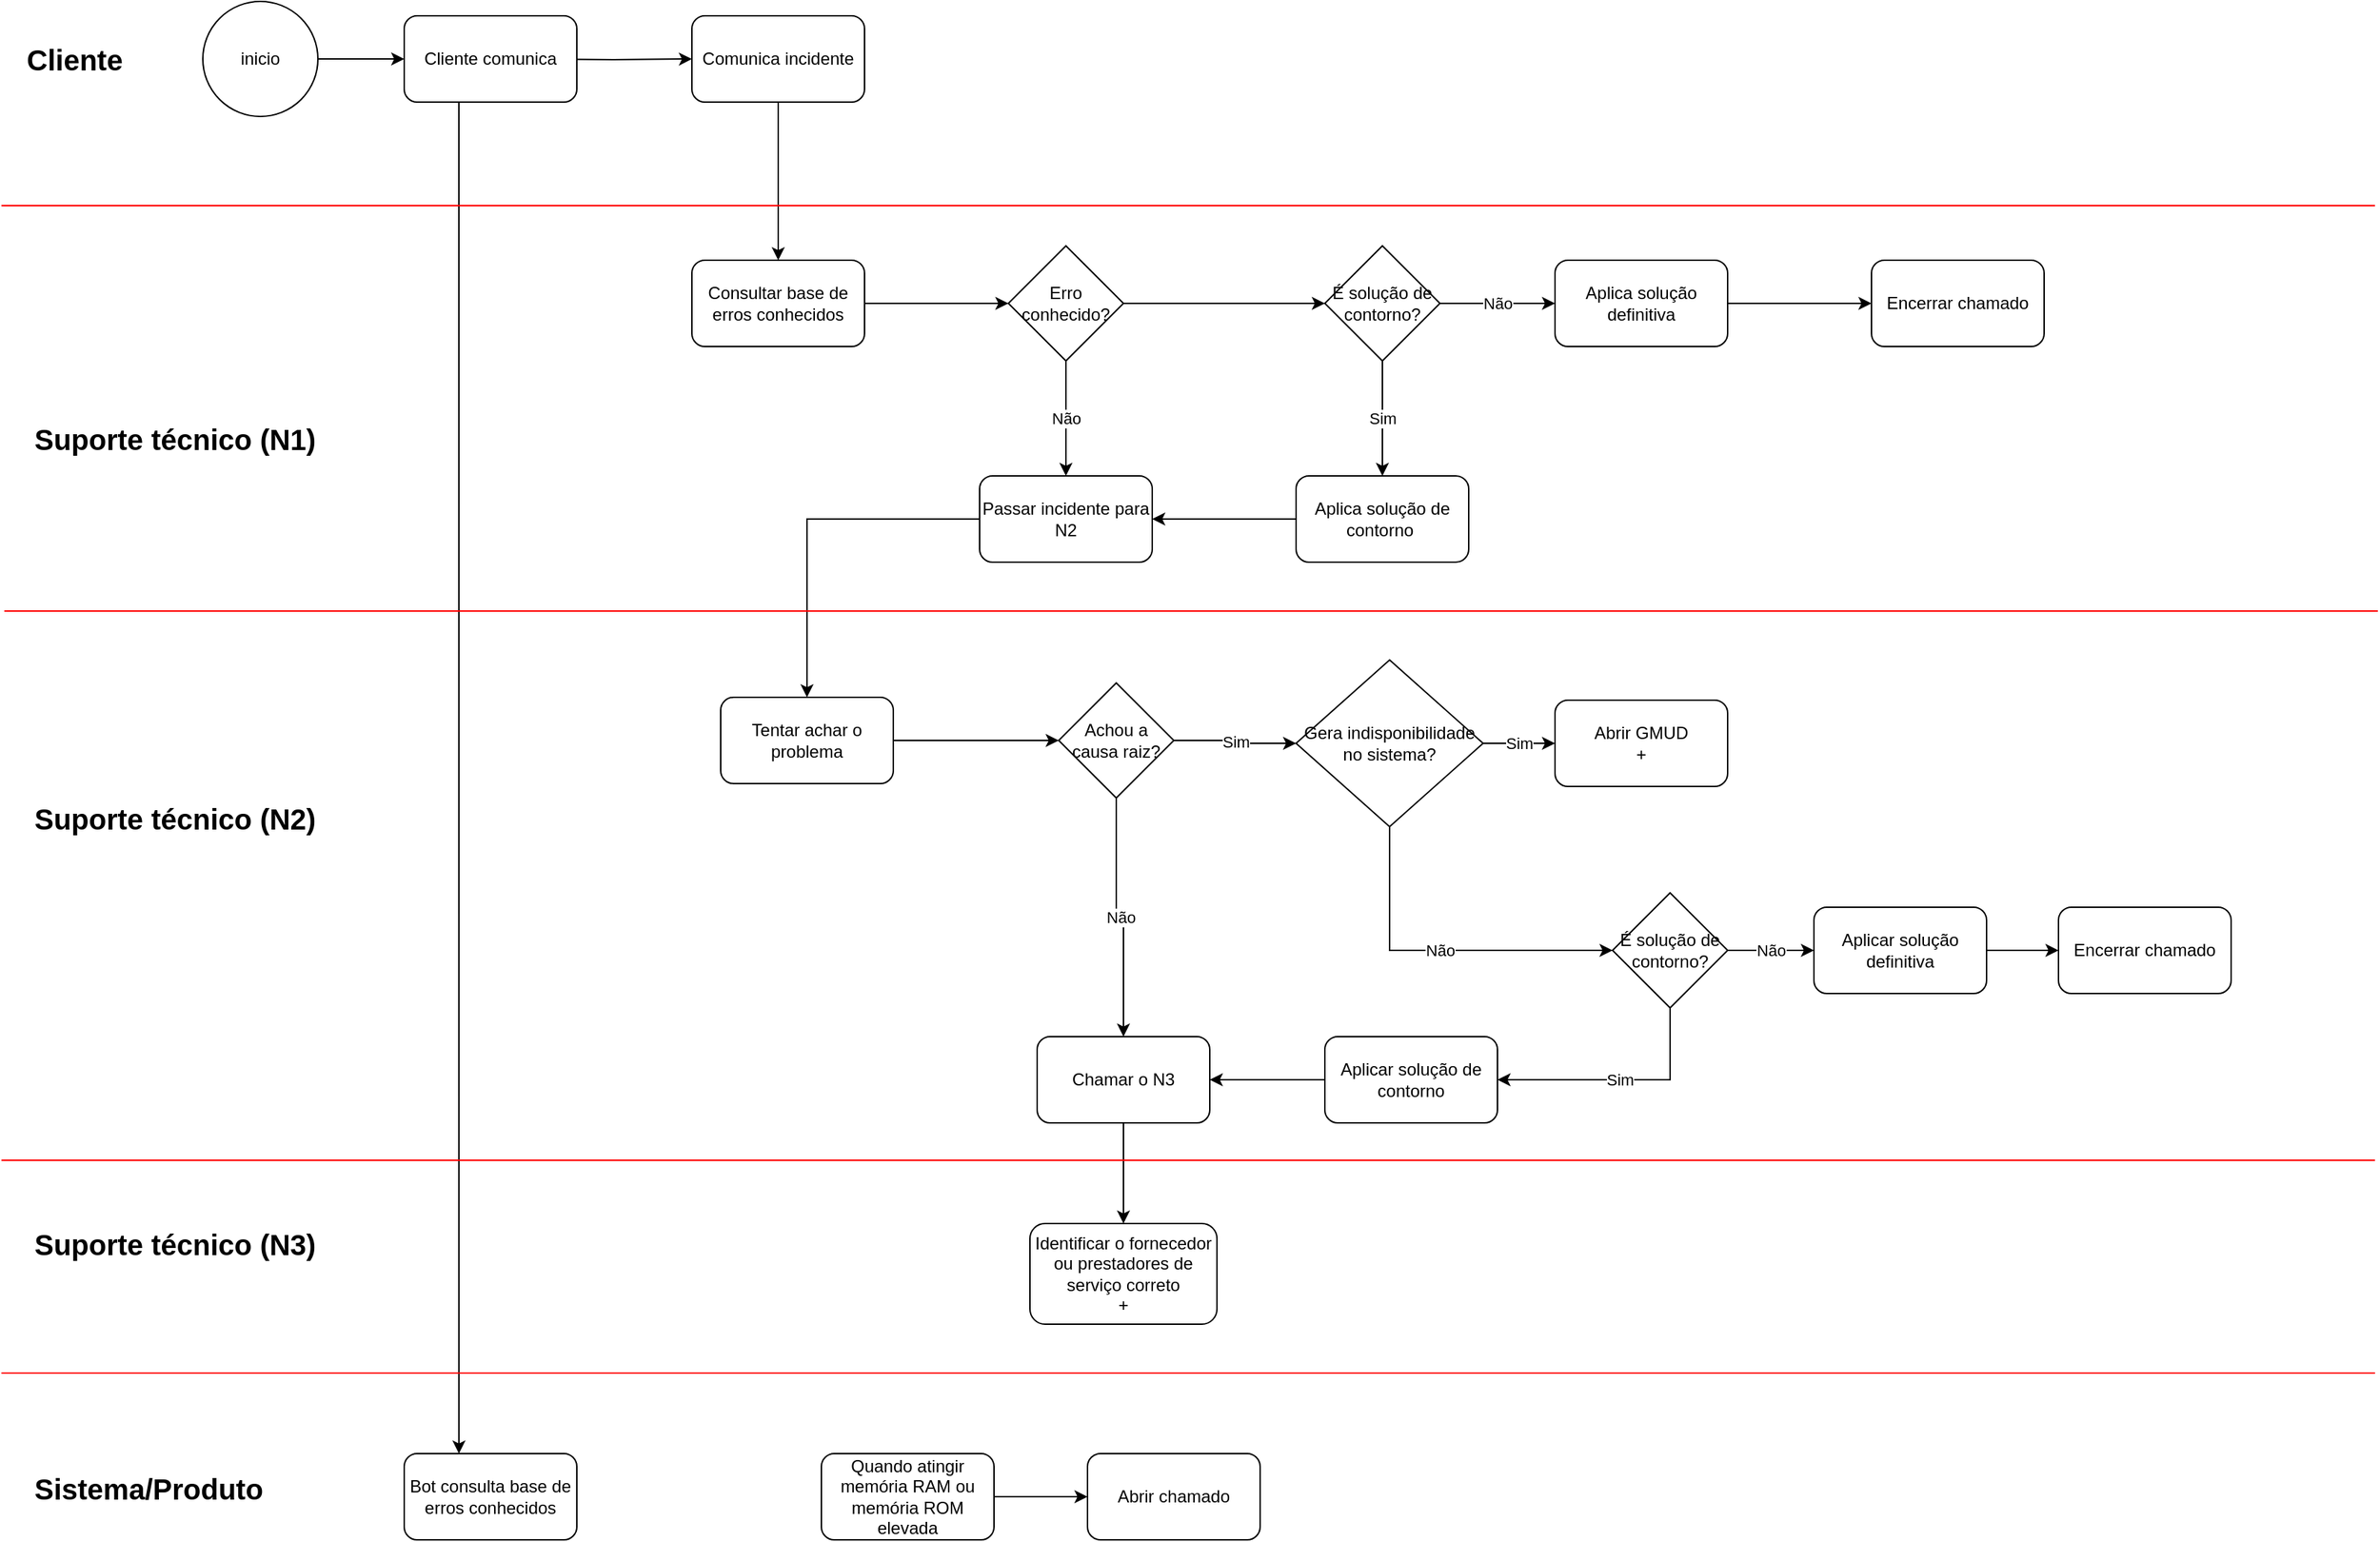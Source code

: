 <mxfile version="10.6.9" type="device"><diagram id="LmuHTGXwvOLSGI_Efg5I" name="Page-1"><mxGraphModel dx="1394" dy="764" grid="1" gridSize="10" guides="1" tooltips="1" connect="1" arrows="1" fold="1" page="1" pageScale="1" pageWidth="827" pageHeight="1169" background="none" math="0" shadow="0"><root><mxCell id="0"/><mxCell id="1" parent="0"/><mxCell id="hL5G6vVSJlBuUgg4tt1f-1" style="edgeStyle=orthogonalEdgeStyle;rounded=0;orthogonalLoop=1;jettySize=auto;html=1;entryX=0;entryY=0.5;entryDx=0;entryDy=0;exitX=1;exitY=0.5;exitDx=0;exitDy=0;" parent="1" edge="1" target="hL5G6vVSJlBuUgg4tt1f-5" source="hL5G6vVSJlBuUgg4tt1f-4"><mxGeometry relative="1" as="geometry"><mxPoint x="210" y="50" as="sourcePoint"/><mxPoint x="250" y="50" as="targetPoint"/></mxGeometry></mxCell><mxCell id="hL5G6vVSJlBuUgg4tt1f-2" style="edgeStyle=orthogonalEdgeStyle;rounded=0;orthogonalLoop=1;jettySize=auto;html=1;entryX=0;entryY=0.5;entryDx=0;entryDy=0;" parent="1" edge="1" target="hL5G6vVSJlBuUgg4tt1f-6"><mxGeometry relative="1" as="geometry"><mxPoint x="370" y="50" as="sourcePoint"/><mxPoint x="460" y="50" as="targetPoint"/></mxGeometry></mxCell><mxCell id="hL5G6vVSJlBuUgg4tt1f-3" value="Cliente&lt;br style=&quot;font-size: 20px;&quot;&gt;" style="text;html=1;strokeColor=none;fillColor=none;align=center;verticalAlign=middle;whiteSpace=wrap;rounded=0;fontSize=20;fontStyle=1" parent="1" vertex="1"><mxGeometry x="30.5" y="40" width="40" height="20" as="geometry"/></mxCell><mxCell id="hL5G6vVSJlBuUgg4tt1f-4" value="inicio&lt;br&gt;" style="ellipse;whiteSpace=wrap;html=1;aspect=fixed;" parent="1" vertex="1"><mxGeometry x="140" y="10" width="80" height="80" as="geometry"/></mxCell><mxCell id="hL5G6vVSJlBuUgg4tt1f-17" style="edgeStyle=orthogonalEdgeStyle;rounded=0;orthogonalLoop=1;jettySize=auto;html=1;entryX=0.317;entryY=0;entryDx=0;entryDy=0;entryPerimeter=0;" parent="1" source="hL5G6vVSJlBuUgg4tt1f-5" target="hL5G6vVSJlBuUgg4tt1f-15" edge="1"><mxGeometry relative="1" as="geometry"><Array as="points"><mxPoint x="318" y="190"/><mxPoint x="318" y="190"/></Array><mxPoint x="320" y="1010" as="targetPoint"/></mxGeometry></mxCell><mxCell id="hL5G6vVSJlBuUgg4tt1f-5" value="Cliente comunica&lt;br&gt;" style="rounded=1;whiteSpace=wrap;html=1;" parent="1" vertex="1"><mxGeometry x="280" y="20" width="120" height="60" as="geometry"/></mxCell><mxCell id="hL5G6vVSJlBuUgg4tt1f-8" style="edgeStyle=orthogonalEdgeStyle;rounded=0;orthogonalLoop=1;jettySize=auto;html=1;" parent="1" source="hL5G6vVSJlBuUgg4tt1f-6" target="hL5G6vVSJlBuUgg4tt1f-7" edge="1"><mxGeometry relative="1" as="geometry"/></mxCell><mxCell id="hL5G6vVSJlBuUgg4tt1f-6" value="Comunica incidente" style="rounded=1;whiteSpace=wrap;html=1;" parent="1" vertex="1"><mxGeometry x="480" y="20" width="120" height="60" as="geometry"/></mxCell><mxCell id="hL5G6vVSJlBuUgg4tt1f-19" style="edgeStyle=orthogonalEdgeStyle;rounded=0;orthogonalLoop=1;jettySize=auto;html=1;entryX=0;entryY=0.5;entryDx=0;entryDy=0;" parent="1" source="hL5G6vVSJlBuUgg4tt1f-7" target="hL5G6vVSJlBuUgg4tt1f-18" edge="1"><mxGeometry relative="1" as="geometry"/></mxCell><mxCell id="hL5G6vVSJlBuUgg4tt1f-7" value="Consultar base de erros conhecidos" style="rounded=1;whiteSpace=wrap;html=1;" parent="1" vertex="1"><mxGeometry x="480" y="190" width="120" height="60" as="geometry"/></mxCell><mxCell id="hL5G6vVSJlBuUgg4tt1f-9" value="Suporte técnico (N1)" style="text;html=1;resizable=0;points=[];autosize=1;align=left;verticalAlign=top;spacingTop=-4;fontSize=20;fontStyle=1" parent="1" vertex="1"><mxGeometry x="20.5" y="300" width="130" height="20" as="geometry"/></mxCell><mxCell id="hL5G6vVSJlBuUgg4tt1f-10" value="Sistema/Produto" style="text;html=1;resizable=0;points=[];autosize=1;align=left;verticalAlign=top;spacingTop=-4;fontSize=20;fontStyle=1" parent="1" vertex="1"><mxGeometry x="20.5" y="1030" width="100" height="20" as="geometry"/></mxCell><mxCell id="hL5G6vVSJlBuUgg4tt1f-13" value="Suporte técnico (N2)" style="text;html=1;resizable=0;points=[];autosize=1;align=left;verticalAlign=top;spacingTop=-4;strokeWidth=5;shadow=0;fillColor=none;fontSize=20;fontStyle=1" parent="1" vertex="1"><mxGeometry x="20.5" y="564" width="130" height="20" as="geometry"/></mxCell><mxCell id="hL5G6vVSJlBuUgg4tt1f-14" value="Suporte técnico (N3)" style="text;html=1;resizable=0;points=[];autosize=1;align=left;verticalAlign=top;spacingTop=-4;fontSize=20;fontStyle=1" parent="1" vertex="1"><mxGeometry x="20.5" y="860" width="130" height="20" as="geometry"/></mxCell><mxCell id="hL5G6vVSJlBuUgg4tt1f-15" value="Bot consulta base de erros conhecidos" style="rounded=1;whiteSpace=wrap;html=1;" parent="1" vertex="1"><mxGeometry x="280" y="1020" width="120" height="60" as="geometry"/></mxCell><mxCell id="hL5G6vVSJlBuUgg4tt1f-21" value="Não" style="edgeStyle=orthogonalEdgeStyle;rounded=0;orthogonalLoop=1;jettySize=auto;html=1;entryX=0.5;entryY=0;entryDx=0;entryDy=0;" parent="1" source="hL5G6vVSJlBuUgg4tt1f-18" target="hL5G6vVSJlBuUgg4tt1f-20" edge="1"><mxGeometry relative="1" as="geometry"/></mxCell><mxCell id="hL5G6vVSJlBuUgg4tt1f-50" style="edgeStyle=orthogonalEdgeStyle;rounded=0;orthogonalLoop=1;jettySize=auto;html=1;entryX=0;entryY=0.5;entryDx=0;entryDy=0;" parent="1" source="hL5G6vVSJlBuUgg4tt1f-18" target="hL5G6vVSJlBuUgg4tt1f-49" edge="1"><mxGeometry relative="1" as="geometry"/></mxCell><mxCell id="hL5G6vVSJlBuUgg4tt1f-18" value="Erro conhecido?" style="rhombus;whiteSpace=wrap;html=1;" parent="1" vertex="1"><mxGeometry x="700" y="180" width="80" height="80" as="geometry"/></mxCell><mxCell id="hL5G6vVSJlBuUgg4tt1f-26" style="edgeStyle=orthogonalEdgeStyle;rounded=0;orthogonalLoop=1;jettySize=auto;html=1;entryX=0.5;entryY=0;entryDx=0;entryDy=0;" parent="1" source="hL5G6vVSJlBuUgg4tt1f-20" target="hL5G6vVSJlBuUgg4tt1f-23" edge="1"><mxGeometry relative="1" as="geometry"/></mxCell><mxCell id="hL5G6vVSJlBuUgg4tt1f-20" value="Passar incidente para N2" style="rounded=1;whiteSpace=wrap;html=1;" parent="1" vertex="1"><mxGeometry x="680" y="340" width="120" height="60" as="geometry"/></mxCell><mxCell id="hL5G6vVSJlBuUgg4tt1f-56" style="edgeStyle=orthogonalEdgeStyle;rounded=0;orthogonalLoop=1;jettySize=auto;html=1;entryX=0;entryY=0.5;entryDx=0;entryDy=0;" parent="1" source="hL5G6vVSJlBuUgg4tt1f-22" target="hL5G6vVSJlBuUgg4tt1f-55" edge="1"><mxGeometry relative="1" as="geometry"/></mxCell><mxCell id="hL5G6vVSJlBuUgg4tt1f-22" value="Aplica solução definitiva" style="rounded=1;whiteSpace=wrap;html=1;" parent="1" vertex="1"><mxGeometry x="1080" y="190" width="120" height="60" as="geometry"/></mxCell><mxCell id="hL5G6vVSJlBuUgg4tt1f-34" style="edgeStyle=orthogonalEdgeStyle;rounded=0;orthogonalLoop=1;jettySize=auto;html=1;" parent="1" source="hL5G6vVSJlBuUgg4tt1f-23" target="hL5G6vVSJlBuUgg4tt1f-33" edge="1"><mxGeometry relative="1" as="geometry"/></mxCell><mxCell id="hL5G6vVSJlBuUgg4tt1f-23" value="Tentar achar o problema" style="rounded=1;whiteSpace=wrap;html=1;" parent="1" vertex="1"><mxGeometry x="500" y="494" width="120" height="60" as="geometry"/></mxCell><mxCell id="hL5G6vVSJlBuUgg4tt1f-30" value="Sim" style="edgeStyle=orthogonalEdgeStyle;rounded=0;orthogonalLoop=1;jettySize=auto;html=1;" parent="1" source="hL5G6vVSJlBuUgg4tt1f-27" target="hL5G6vVSJlBuUgg4tt1f-29" edge="1"><mxGeometry relative="1" as="geometry"/></mxCell><mxCell id="hL5G6vVSJlBuUgg4tt1f-41" value="Não" style="edgeStyle=orthogonalEdgeStyle;rounded=0;orthogonalLoop=1;jettySize=auto;html=1;entryX=0;entryY=0.5;entryDx=0;entryDy=0;" parent="1" source="hL5G6vVSJlBuUgg4tt1f-27" target="hL5G6vVSJlBuUgg4tt1f-40" edge="1"><mxGeometry relative="1" as="geometry"><Array as="points"><mxPoint x="965" y="670"/></Array></mxGeometry></mxCell><mxCell id="hL5G6vVSJlBuUgg4tt1f-27" value="Gera indisponibilidade no sistema?" style="rhombus;whiteSpace=wrap;html=1;" parent="1" vertex="1"><mxGeometry x="900" y="468" width="130" height="116" as="geometry"/></mxCell><mxCell id="hL5G6vVSJlBuUgg4tt1f-29" value="Abrir GMUD&lt;br&gt;+&lt;br&gt;" style="rounded=1;whiteSpace=wrap;html=1;" parent="1" vertex="1"><mxGeometry x="1080" y="496" width="120" height="60" as="geometry"/></mxCell><mxCell id="hL5G6vVSJlBuUgg4tt1f-35" value="Sim" style="edgeStyle=orthogonalEdgeStyle;rounded=0;orthogonalLoop=1;jettySize=auto;html=1;entryX=0;entryY=0.5;entryDx=0;entryDy=0;" parent="1" source="hL5G6vVSJlBuUgg4tt1f-33" target="hL5G6vVSJlBuUgg4tt1f-27" edge="1"><mxGeometry relative="1" as="geometry"/></mxCell><mxCell id="hL5G6vVSJlBuUgg4tt1f-37" value="Não" style="edgeStyle=orthogonalEdgeStyle;rounded=0;orthogonalLoop=1;jettySize=auto;html=1;" parent="1" source="hL5G6vVSJlBuUgg4tt1f-33" target="hL5G6vVSJlBuUgg4tt1f-36" edge="1"><mxGeometry relative="1" as="geometry"/></mxCell><mxCell id="hL5G6vVSJlBuUgg4tt1f-33" value="Achou a causa raiz?" style="rhombus;whiteSpace=wrap;html=1;" parent="1" vertex="1"><mxGeometry x="735" y="484" width="80" height="80" as="geometry"/></mxCell><mxCell id="hL5G6vVSJlBuUgg4tt1f-39" style="edgeStyle=orthogonalEdgeStyle;rounded=0;orthogonalLoop=1;jettySize=auto;html=1;entryX=0.5;entryY=0;entryDx=0;entryDy=0;" parent="1" source="hL5G6vVSJlBuUgg4tt1f-36" target="hL5G6vVSJlBuUgg4tt1f-38" edge="1"><mxGeometry relative="1" as="geometry"/></mxCell><mxCell id="hL5G6vVSJlBuUgg4tt1f-36" value="Chamar o N3" style="rounded=1;whiteSpace=wrap;html=1;" parent="1" vertex="1"><mxGeometry x="720" y="730" width="120" height="60" as="geometry"/></mxCell><mxCell id="hL5G6vVSJlBuUgg4tt1f-38" value="&lt;span&gt;Identificar o fornecedor ou prestadores de serviço correto&lt;br&gt;+&lt;br&gt;&lt;/span&gt;" style="rounded=1;whiteSpace=wrap;html=1;" parent="1" vertex="1"><mxGeometry x="715" y="860" width="130" height="70" as="geometry"/></mxCell><mxCell id="hL5G6vVSJlBuUgg4tt1f-47" value="Não&lt;br&gt;" style="edgeStyle=orthogonalEdgeStyle;rounded=0;orthogonalLoop=1;jettySize=auto;html=1;entryX=0;entryY=0.5;entryDx=0;entryDy=0;" parent="1" source="hL5G6vVSJlBuUgg4tt1f-40" target="hL5G6vVSJlBuUgg4tt1f-46" edge="1"><mxGeometry relative="1" as="geometry"/></mxCell><mxCell id="7X0w6PqymyGeCJ9gSkAG-3" value="Sim" style="edgeStyle=orthogonalEdgeStyle;rounded=0;orthogonalLoop=1;jettySize=auto;html=1;entryX=1;entryY=0.5;entryDx=0;entryDy=0;" parent="1" source="hL5G6vVSJlBuUgg4tt1f-40" target="hL5G6vVSJlBuUgg4tt1f-43" edge="1"><mxGeometry relative="1" as="geometry"><Array as="points"><mxPoint x="1160" y="760"/></Array></mxGeometry></mxCell><mxCell id="hL5G6vVSJlBuUgg4tt1f-40" value="É solução de contorno?" style="rhombus;whiteSpace=wrap;html=1;" parent="1" vertex="1"><mxGeometry x="1120" y="630" width="80" height="80" as="geometry"/></mxCell><mxCell id="hL5G6vVSJlBuUgg4tt1f-45" style="edgeStyle=orthogonalEdgeStyle;rounded=0;orthogonalLoop=1;jettySize=auto;html=1;entryX=1;entryY=0.5;entryDx=0;entryDy=0;" parent="1" source="hL5G6vVSJlBuUgg4tt1f-43" target="hL5G6vVSJlBuUgg4tt1f-36" edge="1"><mxGeometry relative="1" as="geometry"/></mxCell><mxCell id="hL5G6vVSJlBuUgg4tt1f-43" value="Aplicar solução de contorno" style="rounded=1;whiteSpace=wrap;html=1;" parent="1" vertex="1"><mxGeometry x="920" y="730" width="120" height="60" as="geometry"/></mxCell><mxCell id="hL5G6vVSJlBuUgg4tt1f-58" style="edgeStyle=orthogonalEdgeStyle;rounded=0;orthogonalLoop=1;jettySize=auto;html=1;entryX=0;entryY=0.5;entryDx=0;entryDy=0;" parent="1" source="hL5G6vVSJlBuUgg4tt1f-46" target="hL5G6vVSJlBuUgg4tt1f-57" edge="1"><mxGeometry relative="1" as="geometry"/></mxCell><mxCell id="hL5G6vVSJlBuUgg4tt1f-46" value="Aplicar solução definitiva" style="rounded=1;whiteSpace=wrap;html=1;" parent="1" vertex="1"><mxGeometry x="1260" y="640" width="120" height="60" as="geometry"/></mxCell><mxCell id="hL5G6vVSJlBuUgg4tt1f-59" style="edgeStyle=orthogonalEdgeStyle;rounded=0;orthogonalLoop=1;jettySize=auto;html=1;" parent="1" source="hL5G6vVSJlBuUgg4tt1f-48" target="hL5G6vVSJlBuUgg4tt1f-20" edge="1"><mxGeometry relative="1" as="geometry"/></mxCell><mxCell id="hL5G6vVSJlBuUgg4tt1f-48" value="Aplica solução de contorno&amp;nbsp;" style="rounded=1;whiteSpace=wrap;html=1;" parent="1" vertex="1"><mxGeometry x="900" y="340" width="120" height="60" as="geometry"/></mxCell><mxCell id="hL5G6vVSJlBuUgg4tt1f-51" value="Sim" style="edgeStyle=orthogonalEdgeStyle;rounded=0;orthogonalLoop=1;jettySize=auto;html=1;entryX=0.5;entryY=0;entryDx=0;entryDy=0;" parent="1" source="hL5G6vVSJlBuUgg4tt1f-49" target="hL5G6vVSJlBuUgg4tt1f-48" edge="1"><mxGeometry relative="1" as="geometry"/></mxCell><mxCell id="hL5G6vVSJlBuUgg4tt1f-53" value="Não" style="edgeStyle=orthogonalEdgeStyle;rounded=0;orthogonalLoop=1;jettySize=auto;html=1;entryX=0;entryY=0.5;entryDx=0;entryDy=0;" parent="1" source="hL5G6vVSJlBuUgg4tt1f-49" target="hL5G6vVSJlBuUgg4tt1f-22" edge="1"><mxGeometry relative="1" as="geometry"/></mxCell><mxCell id="hL5G6vVSJlBuUgg4tt1f-49" value="É solução de contorno?" style="rhombus;whiteSpace=wrap;html=1;" parent="1" vertex="1"><mxGeometry x="920" y="180" width="80" height="80" as="geometry"/></mxCell><mxCell id="hL5G6vVSJlBuUgg4tt1f-55" value="Encerrar chamado" style="rounded=1;whiteSpace=wrap;html=1;" parent="1" vertex="1"><mxGeometry x="1300" y="190" width="120" height="60" as="geometry"/></mxCell><mxCell id="hL5G6vVSJlBuUgg4tt1f-57" value="Encerrar chamado" style="rounded=1;whiteSpace=wrap;html=1;" parent="1" vertex="1"><mxGeometry x="1430" y="640" width="120" height="60" as="geometry"/></mxCell><mxCell id="hL5G6vVSJlBuUgg4tt1f-64" style="edgeStyle=orthogonalEdgeStyle;rounded=0;orthogonalLoop=1;jettySize=auto;html=1;entryX=0;entryY=0.5;entryDx=0;entryDy=0;" parent="1" source="hL5G6vVSJlBuUgg4tt1f-62" target="hL5G6vVSJlBuUgg4tt1f-63" edge="1"><mxGeometry relative="1" as="geometry"><mxPoint x="740" y="1050" as="targetPoint"/></mxGeometry></mxCell><mxCell id="hL5G6vVSJlBuUgg4tt1f-62" value="Quando atingir memória RAM ou memória ROM elevada" style="rounded=1;whiteSpace=wrap;html=1;" parent="1" vertex="1"><mxGeometry x="570" y="1020" width="120" height="60" as="geometry"/></mxCell><mxCell id="hL5G6vVSJlBuUgg4tt1f-63" value="Abrir chamado" style="rounded=1;whiteSpace=wrap;html=1;" parent="1" vertex="1"><mxGeometry x="755" y="1020" width="120" height="60" as="geometry"/></mxCell><mxCell id="7X0w6PqymyGeCJ9gSkAG-1" value="" style="line;strokeWidth=1;fillColor=none;align=left;verticalAlign=middle;spacingTop=-1;spacingLeft=3;spacingRight=3;rotatable=0;labelPosition=right;points=[];portConstraint=eastwest;fontSize=12;strokeColor=#FF0000;" parent="1" vertex="1"><mxGeometry y="148" width="1650" height="8" as="geometry"/></mxCell><mxCell id="7X0w6PqymyGeCJ9gSkAG-4" value="" style="line;strokeWidth=1;fillColor=none;align=left;verticalAlign=middle;spacingTop=-1;spacingLeft=3;spacingRight=3;rotatable=0;labelPosition=right;points=[];portConstraint=eastwest;fontSize=12;strokeColor=#FF0000;" parent="1" vertex="1"><mxGeometry x="2" y="430" width="1650" height="8" as="geometry"/></mxCell><mxCell id="7X0w6PqymyGeCJ9gSkAG-6" value="" style="line;strokeWidth=1;fillColor=none;align=left;verticalAlign=middle;spacingTop=-1;spacingLeft=3;spacingRight=3;rotatable=0;labelPosition=right;points=[];portConstraint=eastwest;fontSize=12;strokeColor=#FF0000;" parent="1" vertex="1"><mxGeometry y="812" width="1650" height="8" as="geometry"/></mxCell><mxCell id="7X0w6PqymyGeCJ9gSkAG-7" value="" style="line;strokeWidth=1;fillColor=none;align=left;verticalAlign=middle;spacingTop=-1;spacingLeft=3;spacingRight=3;rotatable=0;labelPosition=right;points=[];portConstraint=eastwest;fontSize=12;strokeColor=#FF0000;" parent="1" vertex="1"><mxGeometry y="960" width="1650" height="8" as="geometry"/></mxCell></root></mxGraphModel></diagram></mxfile>